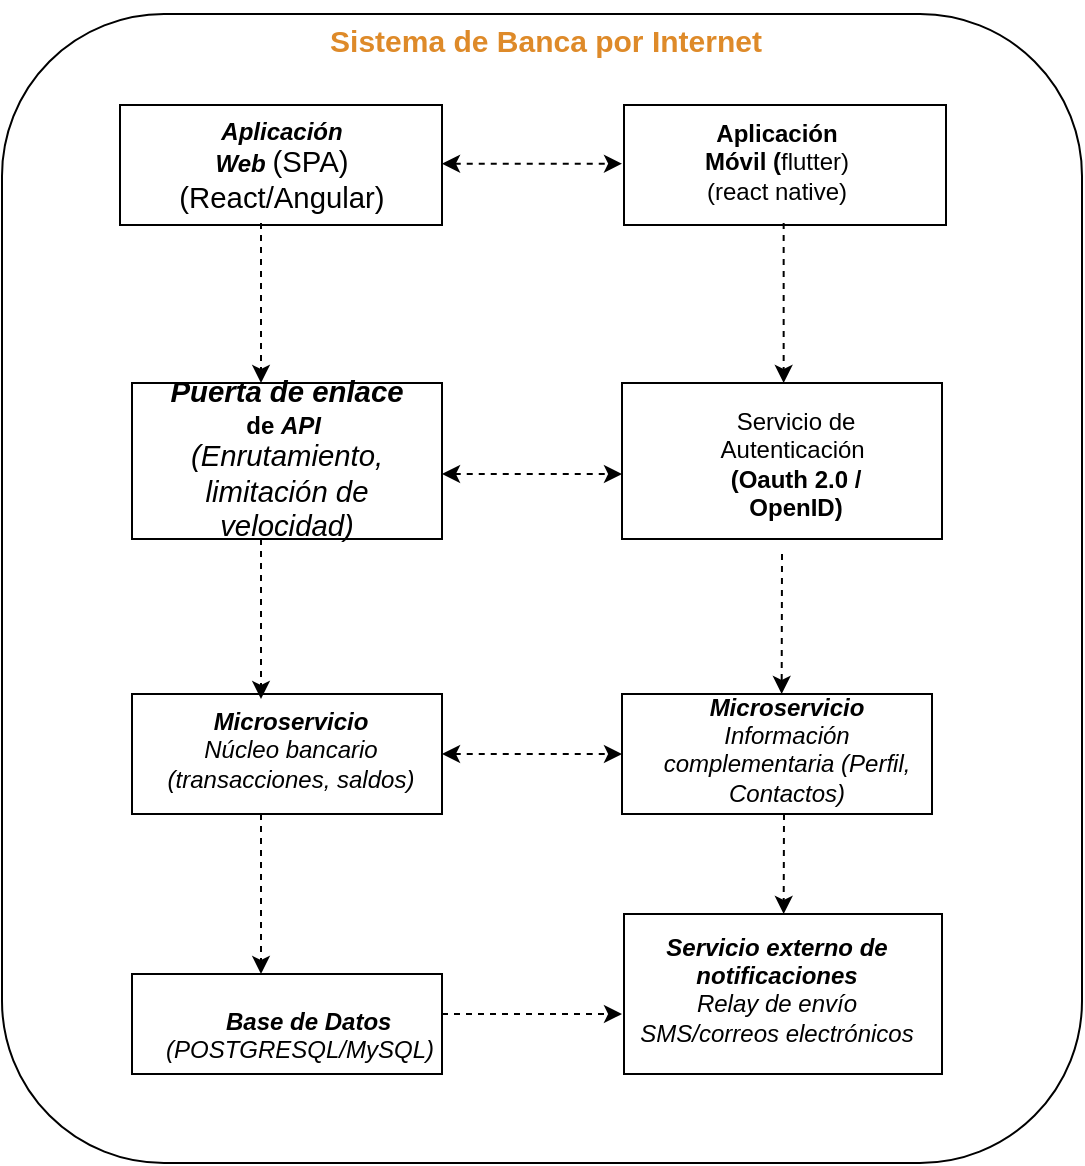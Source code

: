 <mxfile version="26.1.1">
  <diagram name="Página-1" id="-K2u0XVffFHJHdEMNZ2N">
    <mxGraphModel dx="1163" dy="636" grid="1" gridSize="10" guides="1" tooltips="1" connect="1" arrows="1" fold="1" page="1" pageScale="1" pageWidth="827" pageHeight="1169" math="0" shadow="0">
      <root>
        <mxCell id="0" />
        <mxCell id="1" parent="0" />
        <mxCell id="dbFnvhDrwuD_8-trJE1Y-43" value="" style="rounded=1;whiteSpace=wrap;html=1;" vertex="1" parent="1">
          <mxGeometry x="90" y="30" width="540" height="574.5" as="geometry" />
        </mxCell>
        <mxCell id="dbFnvhDrwuD_8-trJE1Y-1" value="" style="rounded=0;whiteSpace=wrap;html=1;" vertex="1" parent="1">
          <mxGeometry x="149" y="75.5" width="161" height="60" as="geometry" />
        </mxCell>
        <mxCell id="dbFnvhDrwuD_8-trJE1Y-2" value="" style="rounded=0;whiteSpace=wrap;html=1;" vertex="1" parent="1">
          <mxGeometry x="155" y="214.5" width="155" height="78" as="geometry" />
        </mxCell>
        <mxCell id="dbFnvhDrwuD_8-trJE1Y-3" value="" style="rounded=0;whiteSpace=wrap;html=1;" vertex="1" parent="1">
          <mxGeometry x="401" y="480" width="159" height="80" as="geometry" />
        </mxCell>
        <mxCell id="dbFnvhDrwuD_8-trJE1Y-8" value="" style="endArrow=classic;html=1;rounded=0;entryX=0.5;entryY=0;entryDx=0;entryDy=0;strokeColor=default;dashed=1;" edge="1" parent="1">
          <mxGeometry width="50" height="50" relative="1" as="geometry">
            <mxPoint x="219.5" y="134.5" as="sourcePoint" />
            <mxPoint x="219.5" y="214.5" as="targetPoint" />
          </mxGeometry>
        </mxCell>
        <mxCell id="dbFnvhDrwuD_8-trJE1Y-9" value="" style="endArrow=classic;html=1;rounded=0;strokeColor=default;dashed=1;" edge="1" parent="1">
          <mxGeometry width="50" height="50" relative="1" as="geometry">
            <mxPoint x="310.0" y="530" as="sourcePoint" />
            <mxPoint x="400" y="530" as="targetPoint" />
          </mxGeometry>
        </mxCell>
        <mxCell id="dbFnvhDrwuD_8-trJE1Y-13" value="&lt;div&gt;&lt;i&gt;&lt;b&gt;Aplicación Web&amp;nbsp;&lt;/b&gt;&lt;/i&gt;&lt;span style=&quot;font-family: Calibri, sans-serif; font-size: 11pt; background-color: transparent; color: light-dark(rgb(0, 0, 0), rgb(255, 255, 255));&quot;&gt;(SPA)(React/Angular)&lt;/span&gt;&lt;/div&gt;" style="text;strokeColor=none;align=center;fillColor=none;html=1;verticalAlign=middle;whiteSpace=wrap;rounded=0;" vertex="1" parent="1">
          <mxGeometry x="167" y="85.75" width="126" height="39.5" as="geometry" />
        </mxCell>
        <mxCell id="dbFnvhDrwuD_8-trJE1Y-14" value="&lt;div&gt;&lt;b&gt;&lt;i style=&quot;font-size: 14.667px; font-family: Calibri, sans-serif; background-color: transparent; color: light-dark(rgb(0, 0, 0), rgb(255, 255, 255));&quot;&gt;Puerta de enlace &lt;/i&gt; de &lt;/b&gt;&lt;i&gt;&lt;b&gt;API&amp;nbsp;&lt;/b&gt;&lt;/i&gt;&lt;/div&gt;&lt;div&gt;&lt;i style=&quot;background-color: transparent; color: light-dark(rgb(0, 0, 0), rgb(255, 255, 255)); font-size: 14.667px; font-family: Calibri, sans-serif;&quot;&gt;(Enrutamiento, limitación de velocidad)&lt;/i&gt;&lt;/div&gt;&lt;div&gt;&lt;i&gt;&lt;font&gt;&lt;br&gt;&lt;/font&gt;&lt;/i&gt;&lt;/div&gt;" style="text;strokeColor=none;align=center;fillColor=none;html=1;verticalAlign=middle;whiteSpace=wrap;rounded=0;" vertex="1" parent="1">
          <mxGeometry x="172.25" y="240" width="120.5" height="40" as="geometry" />
        </mxCell>
        <mxCell id="dbFnvhDrwuD_8-trJE1Y-15" value="&lt;div&gt;&lt;i&gt;&lt;b&gt;Servicio externo de notificaciones&lt;/b&gt;&lt;/i&gt;&lt;/div&gt;&lt;div&gt;&lt;i style=&quot;background-color: transparent; color: light-dark(rgb(0, 0, 0), rgb(255, 255, 255));&quot;&gt;Relay de envío SMS/correos electrónicos&lt;/i&gt;&lt;/div&gt;&lt;div&gt;&amp;nbsp;&lt;/div&gt;" style="text;strokeColor=none;align=center;fillColor=none;html=1;verticalAlign=middle;whiteSpace=wrap;rounded=0;" vertex="1" parent="1">
          <mxGeometry x="405" y="500" width="145" height="50" as="geometry" />
        </mxCell>
        <mxCell id="dbFnvhDrwuD_8-trJE1Y-17" value="" style="rounded=0;whiteSpace=wrap;html=1;" vertex="1" parent="1">
          <mxGeometry x="155" y="370" width="155" height="60" as="geometry" />
        </mxCell>
        <mxCell id="dbFnvhDrwuD_8-trJE1Y-18" value="&#xa;&lt;span style=&quot;color: rgba(0, 0, 0, 0); font-family: monospace; font-size: 0px; font-style: normal; font-variant-ligatures: normal; font-variant-caps: normal; font-weight: 400; letter-spacing: normal; orphans: 2; text-align: start; text-indent: 0px; text-transform: none; widows: 2; word-spacing: 0px; -webkit-text-stroke-width: 0px; white-space: nowrap; background-color: rgb(251, 251, 251); text-decoration-thickness: initial; text-decoration-style: initial; text-decoration-color: initial; display: inline !important; float: none;&quot;&gt;%3CmxGraphModel%3E%3Croot%3E%3CmxCell%20id%3D%220%22%2F%3E%3CmxCell%20id%3D%221%22%20parent%3D%220%22%2F%3E%3CmxCell%20id%3D%222%22%20value%3D%22%26%2310%3B%26lt%3Bspan%20style%3D%26quot%3Bcolor%3CmxCell%20CmxCell%3D%3D%3D%3D%3D%3D%3D%220%3D%3D%222%22%22%22%220CmxCell%3D%222%22%220CmxCell%3D%3D%222%220CmxCell%3D%3D%222%220CmxCell%3D%222%220CmxCell%3D%222%220CmxCell%3D%222%220CmxCell%3D%222%220CmxCell%3D%222%220CmxCell%222%23D%220CmxCell%222%2310%3B%26lt%3Bspan%20style%3D%26quot%3Bcolor%3D%3Bcolor%3Bcolor%3D%3CmxCell%20id%3D%222%22%22%222%222%222%222%A%20rgba(0%2C%200%2C%200%2C%200)%3B%20familia-de-fuentes%3A%20monoespacio%3B%20tamaño-fuente%3A%200px%3B%20estilo-fuente%3A%20normal%3B%20ligaduras-variantes%3A%20normal%3B%20mayúsculas-variantes%3A%20normal%3B%20peso-fuente%3A%20400%3B%20espaciado-letra%3A% 20normal%3B%20huérfanos%3A%202%3B%20text-align%3A%20start%3B%20text-indent%3A%200px%3B%20text-transform%3A%20none%3B%20widows%3A%202%3B%20word-spacing%3A%200px%3B%20-webkit-text-stroke-width%3A%200px%3B%20espacio-en-blanco%3A%20nowrap%3B%20color-de-fondo%3A%20rgb(251%2C%20251%2C%20251)%3B%20texto-decoración-grosor%3A%20inicial%3B%20texto-estilo-de-decoración%3A%20inicial%3B%20color-de-decoración-de-texto%3A%20inicial%3B%20pantalla%3A%20inline%20! importante%3B%20float%3A%20none%3B%26quot%3B%26gt%3B%253CmxGraphModel%253E%253Croot%253E%253CmxCell%2520id%253D%25220%2522%252F%253E%253CmxCell%2520id%253D%25221%2522%2520parent%2520parent%2523D%25220%2522%252F%253E%253CmxCell%2520id%253D%25222%2522%2520value%253D%2522%2522%2520style%253D%2522endArrow%253Dclassic%253Bhtml%253D1%253Brounded%253D0%253BentryX%253D0.3D0. 5%253BentryY%253D0%253BentryDx%253D0%253BentryDy%253D0%253BstrokeColor%253Ddefault%253Bdashed%253D1%253B%2522%2520edge%253D%25221%2522%2520parent%253D%25221%2522%253E%253CmxGeometr%C3%ADa%2522% 0ancho%253D%252250%2522%2520altura%253D%252250%2522%2520relativo%253D%25221%2522%25%2020as%253D%2522geometry%2522%253E%253CmxPoint%2520x%253D%2522214.5%2522%2520y%253D%2522292.5%2522%2520as%253D%2522sourcePoint%2522%252F%253E%253CmxPoint%2520x%253D%2522214.5% 2522%2520y%253D%2522372.5%2522%2520as%253D%2522targetPoint%2522%252F%253E%253C%252FmxGeometry%253E%253C%252FmxCell%253E%253C%252Froot%253E%253C%252FmxGraphModel%253E%22%20style%3D%22endArrow%3Dclassic%3Bhtml%3D1%3Brounded%3D0%3BentryX%3D0.3BentryX%3D0.5%3BentryY%3D0%3BentryDx%3D0%3BentryDy%3D0%3BstrokeColor%3Ddefault%3Bdashed%3D1%3B%22%20edge%3D%221%22%20parent%3D%221%22%3E%3CmxGeometría%20width%3D%2250%22%20height%3D%2250%22%20relative%3D%221%22%20as%3D% 22geometría%22%3E%3CmxPoint%20x%3D%22219.5%22%20y%3D%22430%22%20as%3D%22sourcePoint%22%2F%3E%3CmxPoint%20x%3D%22219.5%22%20y%3D%22510%22%20as%3D%22targetPoint%22%2F%3E%3C%2FmxGeometry%3E%3C%2FmxCell%3E%3C%2Froot%3E%3C%2FmxGraphModel%3E" style="endArrow=classic;html=1;rounded=0;entryX=0.5;entryY=0;entryDx=0;entryDy=0;strokeColor=default;dashed=1;" edge="1" parent="1">
          <mxGeometry width="50" height="50" relative="1" as="geometry">
            <mxPoint x="219.5" y="430" as="sourcePoint" />
            <mxPoint x="219.5" y="510" as="targetPoint" />
          </mxGeometry>
        </mxCell>
        <mxCell id="dbFnvhDrwuD_8-trJE1Y-20" value="&lt;div&gt;&lt;i&gt;&lt;b&gt;Microservicio&lt;/b&gt;&lt;/i&gt;&lt;/div&gt;&lt;div&gt;&lt;i style=&quot;background-color: transparent; color: light-dark(rgb(0, 0, 0), rgb(255, 255, 255));&quot;&gt; Núcleo bancario (transacciones, saldos)&lt;/i&gt;&lt;/div&gt;&lt;div&gt;&amp;nbsp;&lt;/div&gt;" style="text;strokeColor=none;align=center;fillColor=none;html=1;verticalAlign=middle;whiteSpace=wrap;rounded=0;" vertex="1" parent="1">
          <mxGeometry x="167" y="380" width="135" height="50" as="geometry" />
        </mxCell>
        <mxCell id="dbFnvhDrwuD_8-trJE1Y-21" value="" style="rounded=0;whiteSpace=wrap;html=1;" vertex="1" parent="1">
          <mxGeometry x="155" y="510" width="155" height="50" as="geometry" />
        </mxCell>
        <mxCell id="dbFnvhDrwuD_8-trJE1Y-26" value="&lt;span style=&quot;color: rgba(0, 0, 0, 0); font-family: monospace; font-size: 0px; font-style: normal; font-variant-ligatures: normal; font-variant-caps: normal; font-weight: 400; letter-spacing: normal; orphans: 2; text-align: start; text-indent: 0px; text-transform: none; widows: 2; word-spacing: 0px; -webkit-text-stroke-width: 0px; white-space: nowrap; background-color: rgb(251, 251, 251); text-decoration-thickness: initial; text-decoration-style: initial; text-decoration-color: initial; display: inline !important; float: none;&quot;&gt;%3CmxGraphModel%3E%3Croot%3E%3CmxCell%20id%3D%220%22%2F%3E%3CmxCell%20id%3D%221%22%20parent%3D%220%22%2F%3E%3CmxCell%20id%3D%222%22%20value%3D%22%26lt%3Bdiv%26gt%3B%26lt%3Bi%26gt %3B%26lt%3Bb%26gt%3BMicroservicio%26lt%3B%2Fb%26gt%3B%26lt%3B%2Fi%26gt%3B%26lt%3B%2Fdiv%26gt%3B%26lt%3Bdiv%26gt%3B%26lt%3Bi%20style%3D%26quot%3Bbackground-color%3A%20transparent%3B%20color%3A%20light-dark(rgb(0% 2C%200%2C%200)%2C%20rgb(255%2C%20255%2C%20255))%3B%26quot%3B%26gt%3B%20N%C3%BAcleo%20bancario%20(transacciones%2C%20saldos)%26lt%3B%2Fi%26gt%3B%26lt%3B%2Fdiv%26gt%3B%26lt%3Bdiv%26gt%3B%26amp %3Bnbsp%3B%26lt%3B%2Fdiv%26gt%3B%22%20style%3D%22text%3BstrokeColor%3Dnone%3Balign%3Dcenter%3BfillColor%3Dnone%3Bhtml%3D1%3BverticalAlign%3Dmiddle%3BwhiteSpace%3Dwrap%3Brounded%3D0%3B%22%20vertex%3D%221%22%20parent%3D%221%22%3E% 3CmxGeometría%20x%3D%22155%22%20y%3D%22380%22%20ancho%3D%22130%22%20altura%3D%2250%22%20as%3D%22geometría%22%2F%3E%3C%2FmxCell%3E%3C%2Froot%3E%3C%2FmxGraphModel%3E&lt;/span&gt;" style="text;whiteSpace=wrap;html=1;" vertex="1" parent="1">
          <mxGeometry x="490" y="390" width="30" height="40" as="geometry" />
        </mxCell>
        <mxCell id="dbFnvhDrwuD_8-trJE1Y-28" value="&#xa;&lt;span style=&quot;color: rgba(0, 0, 0, 0); font-family: monospace; font-size: 0px; font-style: normal; font-variant-ligatures: normal; font-variant-caps: normal; font-weight: 400; letter-spacing: normal; orphans: 2; text-align: start; text-indent: 0px; text-transform: none; widows: 2; word-spacing: 0px; -webkit-text-stroke-width: 0px; white-space: nowrap; background-color: rgb(251, 251, 251); text-decoration-thickness: initial; text-decoration-style: initial; text-decoration-color: initial; display: inline !important; float: none;&quot;&gt;%3CmxGraphModel%3E%3Croot%3E%3CmxCell%20id%3D%220%22%2F%3E%3CmxCell%20id%3D%221%22%20parent%3D%220%22%2F%3E%3CmxCell%20id%3D%222%22%20value%3D%22%22%20style%3D%22endArrow%3Dclassic%3Bhtml%3D1%3Brounded%3D0%3BentryX%3D0.3D0.5%3BentryY%3D0%3BentryDx%3D0%3BentryDy%3D0%3BstrokeColor%3Ddefault%3Bdashed%3D1%3B%22%20edge%3D%221%22%20parent%3D%221%22%3E%3CmxGeometría%20width%3D%2250%22%20height%3D%2250%22%20relative%3D%221%22% 20as%3D%22geometry%22%3E%3CmxPoint%20x%3D%22214.5%22%20y%3D%22292.5%22%20as%3D%22sourcePoint%22%2F%3E%3CmxPoint%20x%3D%22214.5%22%20y%3D%22372.5%22%20as%3D%22targetPoint%22%2F%3E%3C%2FmxGeometry%3E%3C%2FmxCell%3E%3C%2Froot%3E%3C%2FmxGraphModel%3E" style="endArrow=classic;html=1;rounded=0;entryX=0.5;entryY=0;entryDx=0;entryDy=0;strokeColor=default;dashed=1;" edge="1" parent="1">
          <mxGeometry width="50" height="50" relative="1" as="geometry">
            <mxPoint x="219.5" y="292.5" as="sourcePoint" />
            <mxPoint x="219.5" y="372.5" as="targetPoint" />
          </mxGeometry>
        </mxCell>
        <mxCell id="dbFnvhDrwuD_8-trJE1Y-29" value="&lt;font&gt;&lt;b&gt;&amp;nbsp; &amp;nbsp; &amp;nbsp; &amp;nbsp; &amp;nbsp;&lt;i&gt;Base de Datos&lt;/i&gt;&lt;/b&gt;&lt;i&gt;&amp;nbsp;&lt;/i&gt;&lt;/font&gt;&lt;div&gt;&lt;i&gt;(POSTGRESQL/MySQL)&lt;/i&gt;&lt;/div&gt;" style="text;whiteSpace=wrap;html=1;" vertex="1" parent="1">
          <mxGeometry x="170" y="520" width="140" height="40" as="geometry" />
        </mxCell>
        <mxCell id="dbFnvhDrwuD_8-trJE1Y-30" value="" style="rounded=0;whiteSpace=wrap;html=1;" vertex="1" parent="1">
          <mxGeometry x="401" y="75.5" width="161" height="60" as="geometry" />
        </mxCell>
        <mxCell id="dbFnvhDrwuD_8-trJE1Y-32" value="&lt;font&gt;&lt;b&gt;Aplicación Móvil (&lt;/b&gt;&lt;span&gt;flutter)(react native)&lt;/span&gt;&lt;/font&gt;&lt;div&gt;&lt;br&gt;&lt;/div&gt;" style="text;whiteSpace=wrap;html=1;align=center;" vertex="1" parent="1">
          <mxGeometry x="430" y="75.5" width="95" height="40" as="geometry" />
        </mxCell>
        <mxCell id="dbFnvhDrwuD_8-trJE1Y-33" value="" style="endArrow=classic;html=1;rounded=0;entryX=0.5;entryY=0;entryDx=0;entryDy=0;strokeColor=default;dashed=1;" edge="1" parent="1">
          <mxGeometry width="50" height="50" relative="1" as="geometry">
            <mxPoint x="480.83" y="134.5" as="sourcePoint" />
            <mxPoint x="480.83" y="214.5" as="targetPoint" />
          </mxGeometry>
        </mxCell>
        <mxCell id="dbFnvhDrwuD_8-trJE1Y-34" value="" style="rounded=0;whiteSpace=wrap;html=1;" vertex="1" parent="1">
          <mxGeometry x="400" y="214.5" width="160" height="78" as="geometry" />
        </mxCell>
        <mxCell id="dbFnvhDrwuD_8-trJE1Y-35" value="" style="rounded=0;whiteSpace=wrap;html=1;" vertex="1" parent="1">
          <mxGeometry x="400" y="370" width="155" height="60" as="geometry" />
        </mxCell>
        <mxCell id="dbFnvhDrwuD_8-trJE1Y-36" value="&#xa;&lt;span style=&quot;color: rgba(0, 0, 0, 0); font-family: monospace; font-size: 0px; font-style: normal; font-variant-ligatures: normal; font-variant-caps: normal; font-weight: 400; letter-spacing: normal; orphans: 2; text-align: start; text-indent: 0px; text-transform: none; widows: 2; word-spacing: 0px; -webkit-text-stroke-width: 0px; white-space: nowrap; background-color: rgb(251, 251, 251); text-decoration-thickness: initial; text-decoration-style: initial; text-decoration-color: initial; display: inline !important; float: none;&quot;&gt;%3CmxGraphModel%3E%3Croot%3E%3CmxCell%20id%3D%220%22%2F%3E%3CmxCell%20id%3D%221%22%20parent%3D%220%22%2F%3E%3CmxCell%20id%3D%222%22%20value%3D%22%22%20style%3D%22endArrow%3Dclassic%3Bhtml%3D1%3Brounded%3D0%3BentryX%3D0.3D0.5%3BentryY%3D0%3BentryDx%3D0%3BentryDy%3D0%3BstrokeColor%3Ddefault%3Bdashed%3D1%3B%22%20edge%3D%221%22%20parent%3D%221%22%3E%3CmxGeometría%20width%3D%2250%22%20height%3D%2250%22%20relative%3D%221%22% 20as%3D%22geometry%22%3E%3CmxPoint%20x%3D%22214.5%22%20y%3D%22292.5%22%20as%3D%22sourcePoint%22%2F%3E%3CmxPoint%20x%3D%22214.5%22%20y%3D%22372.5%22%20as%3D%22targetPoint%22%2F%3E%3C%2FmxGeometry%3E%3C%2FmxCell%3E%3C%2Froot%3E%3C%2FmxGraphModel%3E" style="endArrow=classic;html=1;rounded=0;entryX=0.5;entryY=0;entryDx=0;entryDy=0;strokeColor=default;dashed=1;" edge="1" parent="1">
          <mxGeometry width="50" height="50" relative="1" as="geometry">
            <mxPoint x="480" y="300" as="sourcePoint" />
            <mxPoint x="479.83" y="370" as="targetPoint" />
          </mxGeometry>
        </mxCell>
        <mxCell id="dbFnvhDrwuD_8-trJE1Y-37" value="&#xa;&lt;span style=&quot;color: rgba(0, 0, 0, 0); font-family: monospace; font-size: 0px; font-style: normal; font-variant-ligatures: normal; font-variant-caps: normal; font-weight: 400; letter-spacing: normal; orphans: 2; text-align: start; text-indent: 0px; text-transform: none; widows: 2; word-spacing: 0px; -webkit-text-stroke-width: 0px; white-space: nowrap; background-color: rgb(251, 251, 251); text-decoration-thickness: initial; text-decoration-style: initial; text-decoration-color: initial; display: inline !important; float: none;&quot;&gt;%3CmxGraphModel%3E%3Croot%3E%3CmxCell%20id%3D%220%22%2F%3E%3CmxCell%20id%3D%221%22%20parent%3D%220%22%2F%3E%3CmxCell%20id%3D%222%22%20value%3D%22%22%20style%3D%22endArrow%3Dclassic%3Bhtml%3D1%3Brounded%3D0%3BentryX%3D0.3D0.5%3BentryY%3D0%3BentryDx%3D0%3BentryDy%3D0%3BstrokeColor%3Ddefault%3Bdashed%3D1%3B%22%20edge%3D%221%22%20parent%3D%221%22%3E%3CmxGeometría%20width%3D%2250%22%20height%3D%2250%22%20relative%3D%221%22% 20as%3D%22geometry%22%3E%3CmxPoint%20x%3D%22214.5%22%20y%3D%22292.5%22%20as%3D%22sourcePoint%22%2F%3E%3CmxPoint%20x%3D%22214.5%22%20y%3D%22372.5%22%20as%3D%22targetPoint%22%2F%3E%3C%2FmxGeometry%3E%3C%2FmxCell%3E%3C%2Froot%3E%3C%2FmxGraphModel%3E" style="endArrow=classic;html=1;rounded=0;entryX=0.5;entryY=0;entryDx=0;entryDy=0;strokeColor=default;dashed=1;" edge="1" parent="1">
          <mxGeometry width="50" height="50" relative="1" as="geometry">
            <mxPoint x="481" y="430" as="sourcePoint" />
            <mxPoint x="480.83" y="480" as="targetPoint" />
          </mxGeometry>
        </mxCell>
        <mxCell id="dbFnvhDrwuD_8-trJE1Y-38" value="" style="endArrow=classic;startArrow=classic;html=1;rounded=0;entryX=0;entryY=0.5;entryDx=0;entryDy=0;dashed=1;" edge="1" parent="1" target="dbFnvhDrwuD_8-trJE1Y-35">
          <mxGeometry width="50" height="50" relative="1" as="geometry">
            <mxPoint x="310" y="400" as="sourcePoint" />
            <mxPoint x="360" y="350" as="targetPoint" />
          </mxGeometry>
        </mxCell>
        <mxCell id="dbFnvhDrwuD_8-trJE1Y-39" value="&lt;font&gt;&lt;span&gt;Servicio de Autenticación&lt;/span&gt;&lt;b&gt;&amp;nbsp;&lt;/b&gt;&lt;/font&gt;&lt;div&gt;&lt;font&gt;&lt;b&gt;(Oauth 2.0 / OpenID)&lt;/b&gt;&lt;/font&gt;&lt;/div&gt;" style="text;whiteSpace=wrap;html=1;align=center;" vertex="1" parent="1">
          <mxGeometry x="434" y="220" width="106" height="40" as="geometry" />
        </mxCell>
        <mxCell id="dbFnvhDrwuD_8-trJE1Y-40" value="&lt;div&gt;&lt;i&gt;&lt;b&gt;Microservicio&lt;/b&gt;&lt;/i&gt;&lt;/div&gt;&lt;div&gt;&lt;i style=&quot;background-color: transparent; color: light-dark(rgb(0, 0, 0), rgb(255, 255, 255));&quot;&gt;Información complementaria (Perfil, Contactos)&lt;/i&gt;&lt;/div&gt;&lt;div&gt;&amp;nbsp;&lt;/div&gt;" style="text;strokeColor=none;align=center;fillColor=none;html=1;verticalAlign=middle;whiteSpace=wrap;rounded=0;" vertex="1" parent="1">
          <mxGeometry x="415" y="380" width="135" height="50" as="geometry" />
        </mxCell>
        <mxCell id="dbFnvhDrwuD_8-trJE1Y-41" value="" style="endArrow=classic;startArrow=classic;html=1;rounded=0;entryX=0;entryY=0.5;entryDx=0;entryDy=0;dashed=1;" edge="1" parent="1">
          <mxGeometry width="50" height="50" relative="1" as="geometry">
            <mxPoint x="310" y="104.83" as="sourcePoint" />
            <mxPoint x="400" y="104.83" as="targetPoint" />
          </mxGeometry>
        </mxCell>
        <mxCell id="dbFnvhDrwuD_8-trJE1Y-42" value="" style="endArrow=classic;startArrow=classic;html=1;rounded=0;entryX=0;entryY=0.5;entryDx=0;entryDy=0;dashed=1;" edge="1" parent="1">
          <mxGeometry width="50" height="50" relative="1" as="geometry">
            <mxPoint x="310" y="260" as="sourcePoint" />
            <mxPoint x="400" y="260" as="targetPoint" />
          </mxGeometry>
        </mxCell>
        <mxCell id="dbFnvhDrwuD_8-trJE1Y-44" value="&lt;div&gt;&lt;span&gt;&lt;span&gt;Sistema de Banca por Internet&lt;/span&gt;&lt;/span&gt;&lt;/div&gt;" style="text;strokeColor=none;align=center;fillColor=none;html=1;verticalAlign=middle;whiteSpace=wrap;rounded=0;fontStyle=1;fontSize=15;fontColor=light-dark(#de8a29, #ededed);horizontal=1;shadow=0;glass=0;" vertex="1" parent="1">
          <mxGeometry x="252" y="23" width="220" height="39.5" as="geometry" />
        </mxCell>
      </root>
    </mxGraphModel>
  </diagram>
</mxfile>
